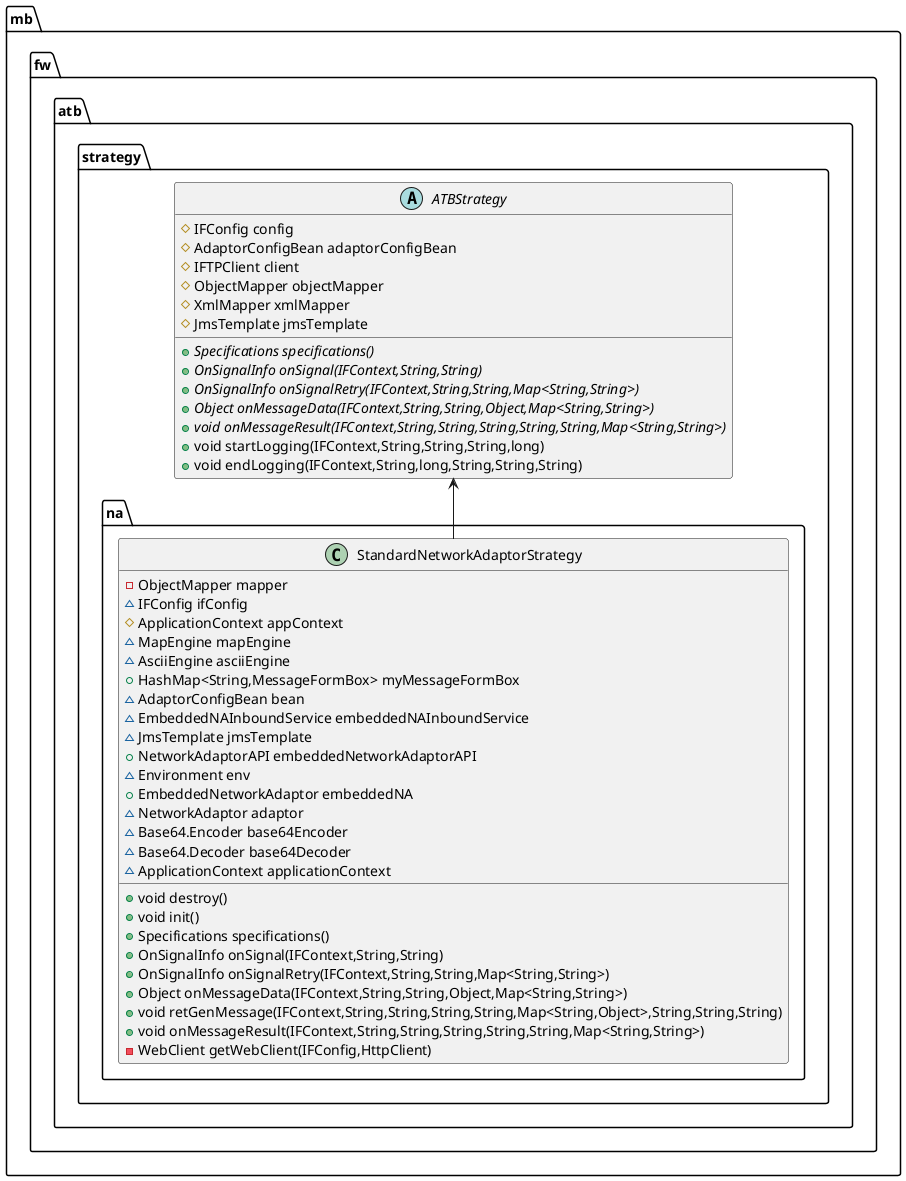 @startuml
abstract class mb.fw.atb.strategy.ATBStrategy {
# IFConfig config
# AdaptorConfigBean adaptorConfigBean
# IFTPClient client
# ObjectMapper objectMapper
# XmlMapper xmlMapper
# JmsTemplate jmsTemplate
+ {abstract}Specifications specifications()
+ {abstract}OnSignalInfo onSignal(IFContext,String,String)
+ {abstract}OnSignalInfo onSignalRetry(IFContext,String,String,Map<String,String>)
+ {abstract}Object onMessageData(IFContext,String,String,Object,Map<String,String>)
+ {abstract}void onMessageResult(IFContext,String,String,String,String,String,Map<String,String>)
+ void startLogging(IFContext,String,String,String,long)
+ void endLogging(IFContext,String,long,String,String,String)
}


class mb.fw.atb.strategy.na.StandardNetworkAdaptorStrategy {
- ObjectMapper mapper
~ IFConfig ifConfig
# ApplicationContext appContext
~ MapEngine mapEngine
~ AsciiEngine asciiEngine
+ HashMap<String,MessageFormBox> myMessageFormBox
~ AdaptorConfigBean bean
~ EmbeddedNAInboundService embeddedNAInboundService
~ JmsTemplate jmsTemplate
+ NetworkAdaptorAPI embeddedNetworkAdaptorAPI
~ Environment env
+ EmbeddedNetworkAdaptor embeddedNA
~ NetworkAdaptor adaptor
~ Base64.Encoder base64Encoder
~ Base64.Decoder base64Decoder
~ ApplicationContext applicationContext
+ void destroy()
+ void init()
+ Specifications specifications()
+ OnSignalInfo onSignal(IFContext,String,String)
+ OnSignalInfo onSignalRetry(IFContext,String,String,Map<String,String>)
+ Object onMessageData(IFContext,String,String,Object,Map<String,String>)
+ void retGenMessage(IFContext,String,String,String,String,Map<String,Object>,String,String,String)
+ void onMessageResult(IFContext,String,String,String,String,String,Map<String,String>)
- WebClient getWebClient(IFConfig,HttpClient)
}




StandardNetworkAdaptorStrategy -up-> ATBStrategy
@enduml